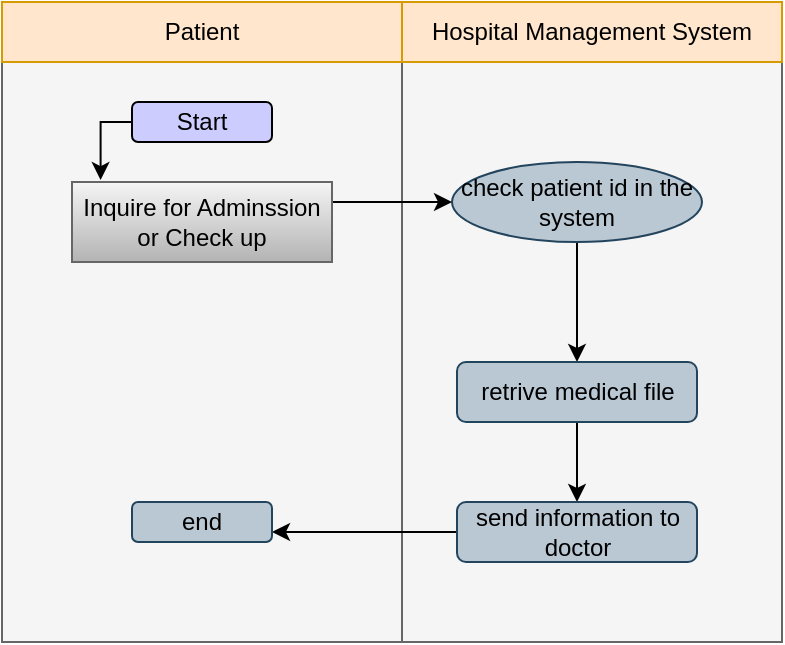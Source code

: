 <mxfile version="20.8.5" type="github">
  <diagram id="8i-CrIc-HhIMSDAjtnyE" name="Page-1">
    <mxGraphModel dx="1050" dy="558" grid="1" gridSize="10" guides="1" tooltips="1" connect="1" arrows="1" fold="1" page="1" pageScale="1" pageWidth="850" pageHeight="1100" math="0" shadow="0">
      <root>
        <mxCell id="0" />
        <mxCell id="1" parent="0" />
        <mxCell id="8oLeSrxBgVCrawk1syu3-1" value="" style="rounded=0;whiteSpace=wrap;html=1;fillColor=#f5f5f5;strokeColor=#666666;fontColor=#333333;" vertex="1" parent="1">
          <mxGeometry x="400" y="160" width="190" height="320" as="geometry" />
        </mxCell>
        <mxCell id="8oLeSrxBgVCrawk1syu3-2" value="" style="rounded=0;whiteSpace=wrap;html=1;fillColor=#f5f5f5;fontColor=#333333;strokeColor=#666666;" vertex="1" parent="1">
          <mxGeometry x="200" y="160" width="200" height="320" as="geometry" />
        </mxCell>
        <mxCell id="8oLeSrxBgVCrawk1syu3-3" value="Patient" style="rounded=0;whiteSpace=wrap;html=1;fillColor=#ffe6cc;strokeColor=#d79b00;" vertex="1" parent="1">
          <mxGeometry x="200" y="160" width="200" height="30" as="geometry" />
        </mxCell>
        <mxCell id="8oLeSrxBgVCrawk1syu3-4" value="Hospital Management System" style="rounded=0;whiteSpace=wrap;html=1;fillColor=#ffe6cc;strokeColor=#d79b00;" vertex="1" parent="1">
          <mxGeometry x="400" y="160" width="190" height="30" as="geometry" />
        </mxCell>
        <mxCell id="8oLeSrxBgVCrawk1syu3-5" style="edgeStyle=orthogonalEdgeStyle;rounded=0;orthogonalLoop=1;jettySize=auto;html=1;exitX=0;exitY=0.5;exitDx=0;exitDy=0;entryX=0.11;entryY=-0.024;entryDx=0;entryDy=0;entryPerimeter=0;" edge="1" parent="1" source="8oLeSrxBgVCrawk1syu3-6" target="8oLeSrxBgVCrawk1syu3-30">
          <mxGeometry relative="1" as="geometry" />
        </mxCell>
        <mxCell id="8oLeSrxBgVCrawk1syu3-6" value="Start" style="rounded=1;whiteSpace=wrap;html=1;fillColor=#CCCCFF;" vertex="1" parent="1">
          <mxGeometry x="265" y="210" width="70" height="20" as="geometry" />
        </mxCell>
        <mxCell id="8oLeSrxBgVCrawk1syu3-7" style="edgeStyle=orthogonalEdgeStyle;rounded=0;orthogonalLoop=1;jettySize=auto;html=1;exitX=0.5;exitY=1;exitDx=0;exitDy=0;" edge="1" parent="1">
          <mxGeometry relative="1" as="geometry">
            <mxPoint x="290" y="320" as="sourcePoint" />
            <mxPoint x="290" y="320" as="targetPoint" />
          </mxGeometry>
        </mxCell>
        <mxCell id="8oLeSrxBgVCrawk1syu3-31" style="edgeStyle=orthogonalEdgeStyle;rounded=0;orthogonalLoop=1;jettySize=auto;html=1;exitX=0.5;exitY=1;exitDx=0;exitDy=0;entryX=0.5;entryY=0;entryDx=0;entryDy=0;" edge="1" parent="1" source="8oLeSrxBgVCrawk1syu3-9" target="8oLeSrxBgVCrawk1syu3-13">
          <mxGeometry relative="1" as="geometry" />
        </mxCell>
        <mxCell id="8oLeSrxBgVCrawk1syu3-9" value="check patient id in the system" style="ellipse;whiteSpace=wrap;html=1;fillColor=#bac8d3;strokeColor=#23445d;" vertex="1" parent="1">
          <mxGeometry x="425" y="240" width="125" height="40" as="geometry" />
        </mxCell>
        <mxCell id="8oLeSrxBgVCrawk1syu3-32" style="edgeStyle=orthogonalEdgeStyle;rounded=0;orthogonalLoop=1;jettySize=auto;html=1;exitX=0.5;exitY=1;exitDx=0;exitDy=0;entryX=0.5;entryY=0;entryDx=0;entryDy=0;" edge="1" parent="1" source="8oLeSrxBgVCrawk1syu3-13" target="8oLeSrxBgVCrawk1syu3-15">
          <mxGeometry relative="1" as="geometry" />
        </mxCell>
        <mxCell id="8oLeSrxBgVCrawk1syu3-13" value="retrive medical file" style="rounded=1;whiteSpace=wrap;html=1;fillColor=#bac8d3;strokeColor=#23445d;" vertex="1" parent="1">
          <mxGeometry x="427.5" y="340" width="120" height="30" as="geometry" />
        </mxCell>
        <mxCell id="8oLeSrxBgVCrawk1syu3-33" style="edgeStyle=orthogonalEdgeStyle;rounded=0;orthogonalLoop=1;jettySize=auto;html=1;exitX=0;exitY=0.5;exitDx=0;exitDy=0;entryX=1;entryY=0.75;entryDx=0;entryDy=0;" edge="1" parent="1" source="8oLeSrxBgVCrawk1syu3-15" target="8oLeSrxBgVCrawk1syu3-28">
          <mxGeometry relative="1" as="geometry" />
        </mxCell>
        <mxCell id="8oLeSrxBgVCrawk1syu3-15" value="send information to doctor" style="rounded=1;whiteSpace=wrap;html=1;fillColor=#bac8d3;strokeColor=#23445d;" vertex="1" parent="1">
          <mxGeometry x="427.5" y="410" width="120" height="30" as="geometry" />
        </mxCell>
        <mxCell id="8oLeSrxBgVCrawk1syu3-28" value="end" style="rounded=1;whiteSpace=wrap;html=1;fillColor=#bac8d3;strokeColor=#23445d;" vertex="1" parent="1">
          <mxGeometry x="265" y="410" width="70" height="20" as="geometry" />
        </mxCell>
        <mxCell id="8oLeSrxBgVCrawk1syu3-29" style="edgeStyle=orthogonalEdgeStyle;rounded=0;orthogonalLoop=1;jettySize=auto;html=1;exitX=1;exitY=0.25;exitDx=0;exitDy=0;entryX=0;entryY=0.5;entryDx=0;entryDy=0;" edge="1" parent="1" source="8oLeSrxBgVCrawk1syu3-30" target="8oLeSrxBgVCrawk1syu3-9">
          <mxGeometry relative="1" as="geometry" />
        </mxCell>
        <mxCell id="8oLeSrxBgVCrawk1syu3-30" value="Inquire for Adminssion or Check up" style="rounded=0;whiteSpace=wrap;html=1;fillColor=#f5f5f5;gradientColor=#b3b3b3;strokeColor=#666666;" vertex="1" parent="1">
          <mxGeometry x="235" y="250" width="130" height="40" as="geometry" />
        </mxCell>
      </root>
    </mxGraphModel>
  </diagram>
</mxfile>
